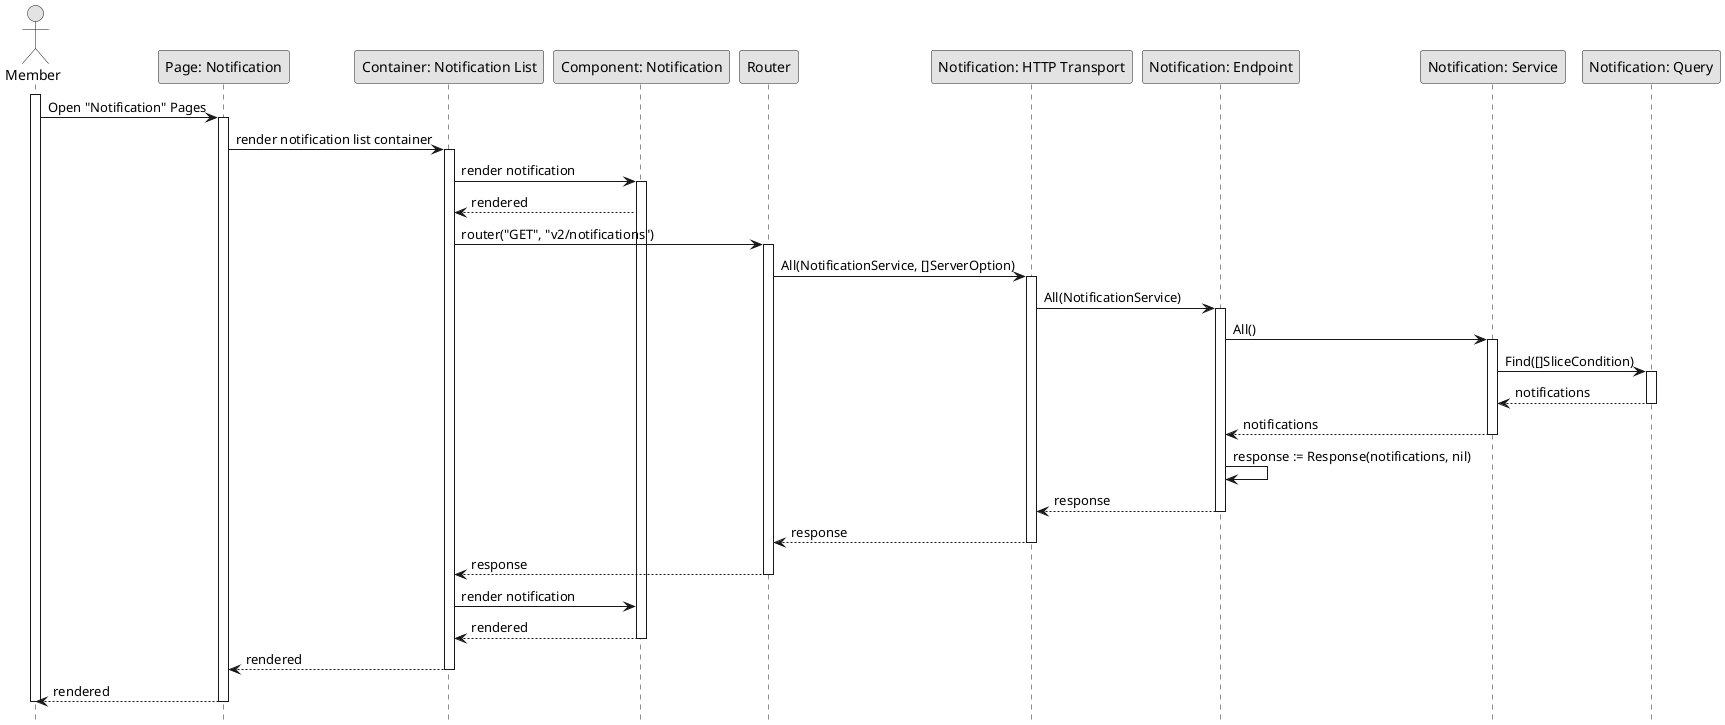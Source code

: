 @startuml GetNotification

skinparam Monochrome true
skinparam Shadowing false
hide footbox

actor Member
participant "Page: Notification" as NotificationPage
participant "Container: Notification List" as NotificationListContainer
participant "Component: Notification" as NotificationComponent
participant "Router" as Router
participant "Notification: HTTP Transport" as NotificationHTTPTransport
participant "Notification: Endpoint" as NotificationEndpoint
participant "Notification: Service" as NotificationService
participant "Notification: Query" as NotificationQuery

activate Member

Member->NotificationPage: Open "Notification" Pages
activate NotificationPage
NotificationPage->NotificationListContainer: render notification list container
activate NotificationListContainer
NotificationListContainer->NotificationComponent: render notification
activate NotificationComponent
NotificationComponent-->NotificationListContainer: rendered
NotificationListContainer->Router: router("GET", "v2/notifications")
activate Router
Router->NotificationHTTPTransport: All(NotificationService, []ServerOption)
activate NotificationHTTPTransport
NotificationHTTPTransport->NotificationEndpoint: All(NotificationService)
activate NotificationEndpoint
NotificationEndpoint->NotificationService: All()
activate NotificationService
NotificationService->NotificationQuery: Find([]SliceCondition)
activate NotificationQuery
NotificationQuery-->NotificationService: notifications
deactivate NotificationQuery
NotificationService-->NotificationEndpoint: notifications
deactivate NotificationService
NotificationEndpoint->NotificationEndpoint: response := Response(notifications, nil)
NotificationEndpoint-->NotificationHTTPTransport: response
deactivate NotificationEndpoint
NotificationHTTPTransport-->Router: response
deactivate NotificationHTTPTransport
Router-->NotificationListContainer: response
deactivate Router
NotificationListContainer->NotificationComponent: render notification
NotificationComponent-->NotificationListContainer: rendered
deactivate NotificationComponent
NotificationListContainer-->NotificationPage: rendered
deactivate NotificationListContainer
NotificationPage-->Member: rendered
deactivate NotificationPage

deactivate Member

@enduml